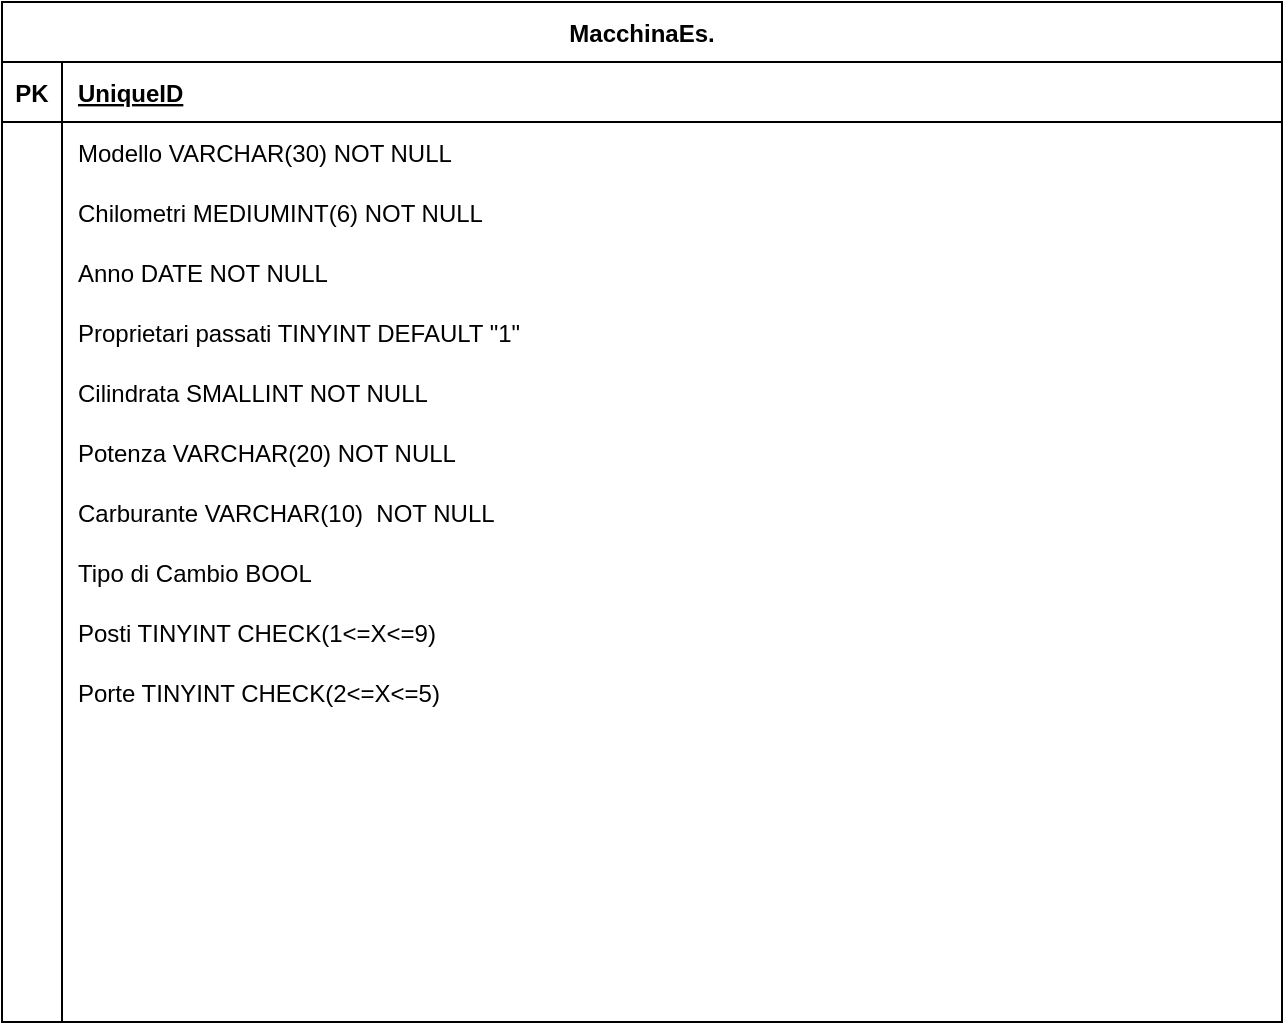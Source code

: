 <mxfile version="20.7.4" type="device"><diagram id="d5OR4c34_FB9h6SjNPyv" name="Pagina-1"><mxGraphModel dx="1434" dy="-405" grid="1" gridSize="10" guides="1" tooltips="1" connect="1" arrows="1" fold="1" page="1" pageScale="1" pageWidth="827" pageHeight="1169" math="0" shadow="0"><root><mxCell id="0"/><mxCell id="1" parent="0"/><mxCell id="ICKc6zWVy10_1CrG-UXs-1" value="MacchinaEs." style="shape=table;startSize=30;container=1;collapsible=1;childLayout=tableLayout;fixedRows=1;rowLines=0;fontStyle=1;align=center;resizeLast=1;" vertex="1" parent="1"><mxGeometry x="131" y="1200" width="640" height="510" as="geometry"/></mxCell><mxCell id="ICKc6zWVy10_1CrG-UXs-2" value="" style="shape=tableRow;horizontal=0;startSize=0;swimlaneHead=0;swimlaneBody=0;fillColor=none;collapsible=0;dropTarget=0;points=[[0,0.5],[1,0.5]];portConstraint=eastwest;top=0;left=0;right=0;bottom=1;" vertex="1" parent="ICKc6zWVy10_1CrG-UXs-1"><mxGeometry y="30" width="640" height="30" as="geometry"/></mxCell><mxCell id="ICKc6zWVy10_1CrG-UXs-3" value="PK" style="shape=partialRectangle;connectable=0;fillColor=none;top=0;left=0;bottom=0;right=0;fontStyle=1;overflow=hidden;" vertex="1" parent="ICKc6zWVy10_1CrG-UXs-2"><mxGeometry width="30" height="30" as="geometry"><mxRectangle width="30" height="30" as="alternateBounds"/></mxGeometry></mxCell><mxCell id="ICKc6zWVy10_1CrG-UXs-4" value="UniqueID" style="shape=partialRectangle;connectable=0;fillColor=none;top=0;left=0;bottom=0;right=0;align=left;spacingLeft=6;fontStyle=5;overflow=hidden;" vertex="1" parent="ICKc6zWVy10_1CrG-UXs-2"><mxGeometry x="30" width="610" height="30" as="geometry"><mxRectangle width="610" height="30" as="alternateBounds"/></mxGeometry></mxCell><mxCell id="ICKc6zWVy10_1CrG-UXs-5" value="" style="shape=tableRow;horizontal=0;startSize=0;swimlaneHead=0;swimlaneBody=0;fillColor=none;collapsible=0;dropTarget=0;points=[[0,0.5],[1,0.5]];portConstraint=eastwest;top=0;left=0;right=0;bottom=0;" vertex="1" parent="ICKc6zWVy10_1CrG-UXs-1"><mxGeometry y="60" width="640" height="30" as="geometry"/></mxCell><mxCell id="ICKc6zWVy10_1CrG-UXs-6" value="" style="shape=partialRectangle;connectable=0;fillColor=none;top=0;left=0;bottom=0;right=0;editable=1;overflow=hidden;" vertex="1" parent="ICKc6zWVy10_1CrG-UXs-5"><mxGeometry width="30" height="30" as="geometry"><mxRectangle width="30" height="30" as="alternateBounds"/></mxGeometry></mxCell><mxCell id="ICKc6zWVy10_1CrG-UXs-7" value="Modello VARCHAR(30) NOT NULL" style="shape=partialRectangle;connectable=0;fillColor=none;top=0;left=0;bottom=0;right=0;align=left;spacingLeft=6;overflow=hidden;" vertex="1" parent="ICKc6zWVy10_1CrG-UXs-5"><mxGeometry x="30" width="610" height="30" as="geometry"><mxRectangle width="610" height="30" as="alternateBounds"/></mxGeometry></mxCell><mxCell id="ICKc6zWVy10_1CrG-UXs-8" value="" style="shape=tableRow;horizontal=0;startSize=0;swimlaneHead=0;swimlaneBody=0;fillColor=none;collapsible=0;dropTarget=0;points=[[0,0.5],[1,0.5]];portConstraint=eastwest;top=0;left=0;right=0;bottom=0;" vertex="1" parent="ICKc6zWVy10_1CrG-UXs-1"><mxGeometry y="90" width="640" height="30" as="geometry"/></mxCell><mxCell id="ICKc6zWVy10_1CrG-UXs-9" value="" style="shape=partialRectangle;connectable=0;fillColor=none;top=0;left=0;bottom=0;right=0;editable=1;overflow=hidden;" vertex="1" parent="ICKc6zWVy10_1CrG-UXs-8"><mxGeometry width="30" height="30" as="geometry"><mxRectangle width="30" height="30" as="alternateBounds"/></mxGeometry></mxCell><mxCell id="ICKc6zWVy10_1CrG-UXs-10" value="Chilometri MEDIUMINT(6) NOT NULL" style="shape=partialRectangle;connectable=0;fillColor=none;top=0;left=0;bottom=0;right=0;align=left;spacingLeft=6;overflow=hidden;" vertex="1" parent="ICKc6zWVy10_1CrG-UXs-8"><mxGeometry x="30" width="610" height="30" as="geometry"><mxRectangle width="610" height="30" as="alternateBounds"/></mxGeometry></mxCell><mxCell id="ICKc6zWVy10_1CrG-UXs-11" value="" style="shape=tableRow;horizontal=0;startSize=0;swimlaneHead=0;swimlaneBody=0;fillColor=none;collapsible=0;dropTarget=0;points=[[0,0.5],[1,0.5]];portConstraint=eastwest;top=0;left=0;right=0;bottom=0;" vertex="1" parent="ICKc6zWVy10_1CrG-UXs-1"><mxGeometry y="120" width="640" height="30" as="geometry"/></mxCell><mxCell id="ICKc6zWVy10_1CrG-UXs-12" value="" style="shape=partialRectangle;connectable=0;fillColor=none;top=0;left=0;bottom=0;right=0;editable=1;overflow=hidden;" vertex="1" parent="ICKc6zWVy10_1CrG-UXs-11"><mxGeometry width="30" height="30" as="geometry"><mxRectangle width="30" height="30" as="alternateBounds"/></mxGeometry></mxCell><mxCell id="ICKc6zWVy10_1CrG-UXs-13" value="Anno DATE NOT NULL" style="shape=partialRectangle;connectable=0;fillColor=none;top=0;left=0;bottom=0;right=0;align=left;spacingLeft=6;overflow=hidden;" vertex="1" parent="ICKc6zWVy10_1CrG-UXs-11"><mxGeometry x="30" width="610" height="30" as="geometry"><mxRectangle width="610" height="30" as="alternateBounds"/></mxGeometry></mxCell><mxCell id="ICKc6zWVy10_1CrG-UXs-19" value="" style="shape=tableRow;horizontal=0;startSize=0;swimlaneHead=0;swimlaneBody=0;fillColor=none;collapsible=0;dropTarget=0;points=[[0,0.5],[1,0.5]];portConstraint=eastwest;top=0;left=0;right=0;bottom=0;" vertex="1" parent="ICKc6zWVy10_1CrG-UXs-1"><mxGeometry y="150" width="640" height="30" as="geometry"/></mxCell><mxCell id="ICKc6zWVy10_1CrG-UXs-20" value="" style="shape=partialRectangle;connectable=0;fillColor=none;top=0;left=0;bottom=0;right=0;editable=1;overflow=hidden;" vertex="1" parent="ICKc6zWVy10_1CrG-UXs-19"><mxGeometry width="30" height="30" as="geometry"><mxRectangle width="30" height="30" as="alternateBounds"/></mxGeometry></mxCell><mxCell id="ICKc6zWVy10_1CrG-UXs-21" value="Proprietari passati TINYINT DEFAULT &quot;1&quot;" style="shape=partialRectangle;connectable=0;fillColor=none;top=0;left=0;bottom=0;right=0;align=left;spacingLeft=6;overflow=hidden;" vertex="1" parent="ICKc6zWVy10_1CrG-UXs-19"><mxGeometry x="30" width="610" height="30" as="geometry"><mxRectangle width="610" height="30" as="alternateBounds"/></mxGeometry></mxCell><mxCell id="ICKc6zWVy10_1CrG-UXs-23" value="" style="shape=tableRow;horizontal=0;startSize=0;swimlaneHead=0;swimlaneBody=0;fillColor=none;collapsible=0;dropTarget=0;points=[[0,0.5],[1,0.5]];portConstraint=eastwest;top=0;left=0;right=0;bottom=0;" vertex="1" parent="ICKc6zWVy10_1CrG-UXs-1"><mxGeometry y="180" width="640" height="30" as="geometry"/></mxCell><mxCell id="ICKc6zWVy10_1CrG-UXs-24" value="" style="shape=partialRectangle;connectable=0;fillColor=none;top=0;left=0;bottom=0;right=0;editable=1;overflow=hidden;" vertex="1" parent="ICKc6zWVy10_1CrG-UXs-23"><mxGeometry width="30" height="30" as="geometry"><mxRectangle width="30" height="30" as="alternateBounds"/></mxGeometry></mxCell><mxCell id="ICKc6zWVy10_1CrG-UXs-25" value="Cilindrata SMALLINT NOT NULL" style="shape=partialRectangle;connectable=0;fillColor=none;top=0;left=0;bottom=0;right=0;align=left;spacingLeft=6;overflow=hidden;" vertex="1" parent="ICKc6zWVy10_1CrG-UXs-23"><mxGeometry x="30" width="610" height="30" as="geometry"><mxRectangle width="610" height="30" as="alternateBounds"/></mxGeometry></mxCell><mxCell id="ICKc6zWVy10_1CrG-UXs-27" value="" style="shape=tableRow;horizontal=0;startSize=0;swimlaneHead=0;swimlaneBody=0;fillColor=none;collapsible=0;dropTarget=0;points=[[0,0.5],[1,0.5]];portConstraint=eastwest;top=0;left=0;right=0;bottom=0;" vertex="1" parent="ICKc6zWVy10_1CrG-UXs-1"><mxGeometry y="210" width="640" height="30" as="geometry"/></mxCell><mxCell id="ICKc6zWVy10_1CrG-UXs-28" value="" style="shape=partialRectangle;connectable=0;fillColor=none;top=0;left=0;bottom=0;right=0;editable=1;overflow=hidden;" vertex="1" parent="ICKc6zWVy10_1CrG-UXs-27"><mxGeometry width="30" height="30" as="geometry"><mxRectangle width="30" height="30" as="alternateBounds"/></mxGeometry></mxCell><mxCell id="ICKc6zWVy10_1CrG-UXs-29" value="Potenza VARCHAR(20) NOT NULL" style="shape=partialRectangle;connectable=0;fillColor=none;top=0;left=0;bottom=0;right=0;align=left;spacingLeft=6;overflow=hidden;" vertex="1" parent="ICKc6zWVy10_1CrG-UXs-27"><mxGeometry x="30" width="610" height="30" as="geometry"><mxRectangle width="610" height="30" as="alternateBounds"/></mxGeometry></mxCell><mxCell id="ICKc6zWVy10_1CrG-UXs-32" value="" style="shape=tableRow;horizontal=0;startSize=0;swimlaneHead=0;swimlaneBody=0;fillColor=none;collapsible=0;dropTarget=0;points=[[0,0.5],[1,0.5]];portConstraint=eastwest;top=0;left=0;right=0;bottom=0;" vertex="1" parent="ICKc6zWVy10_1CrG-UXs-1"><mxGeometry y="240" width="640" height="30" as="geometry"/></mxCell><mxCell id="ICKc6zWVy10_1CrG-UXs-33" value="" style="shape=partialRectangle;connectable=0;fillColor=none;top=0;left=0;bottom=0;right=0;editable=1;overflow=hidden;" vertex="1" parent="ICKc6zWVy10_1CrG-UXs-32"><mxGeometry width="30" height="30" as="geometry"><mxRectangle width="30" height="30" as="alternateBounds"/></mxGeometry></mxCell><mxCell id="ICKc6zWVy10_1CrG-UXs-34" value="Carburante VARCHAR(10)  NOT NULL" style="shape=partialRectangle;connectable=0;fillColor=none;top=0;left=0;bottom=0;right=0;align=left;spacingLeft=6;overflow=hidden;" vertex="1" parent="ICKc6zWVy10_1CrG-UXs-32"><mxGeometry x="30" width="610" height="30" as="geometry"><mxRectangle width="610" height="30" as="alternateBounds"/></mxGeometry></mxCell><mxCell id="ICKc6zWVy10_1CrG-UXs-36" value="" style="shape=tableRow;horizontal=0;startSize=0;swimlaneHead=0;swimlaneBody=0;fillColor=none;collapsible=0;dropTarget=0;points=[[0,0.5],[1,0.5]];portConstraint=eastwest;top=0;left=0;right=0;bottom=0;" vertex="1" parent="ICKc6zWVy10_1CrG-UXs-1"><mxGeometry y="270" width="640" height="30" as="geometry"/></mxCell><mxCell id="ICKc6zWVy10_1CrG-UXs-37" value="" style="shape=partialRectangle;connectable=0;fillColor=none;top=0;left=0;bottom=0;right=0;editable=1;overflow=hidden;" vertex="1" parent="ICKc6zWVy10_1CrG-UXs-36"><mxGeometry width="30" height="30" as="geometry"><mxRectangle width="30" height="30" as="alternateBounds"/></mxGeometry></mxCell><mxCell id="ICKc6zWVy10_1CrG-UXs-38" value="Tipo di Cambio BOOL" style="shape=partialRectangle;connectable=0;fillColor=none;top=0;left=0;bottom=0;right=0;align=left;spacingLeft=6;overflow=hidden;" vertex="1" parent="ICKc6zWVy10_1CrG-UXs-36"><mxGeometry x="30" width="610" height="30" as="geometry"><mxRectangle width="610" height="30" as="alternateBounds"/></mxGeometry></mxCell><mxCell id="ICKc6zWVy10_1CrG-UXs-40" value="" style="shape=tableRow;horizontal=0;startSize=0;swimlaneHead=0;swimlaneBody=0;fillColor=none;collapsible=0;dropTarget=0;points=[[0,0.5],[1,0.5]];portConstraint=eastwest;top=0;left=0;right=0;bottom=0;" vertex="1" parent="ICKc6zWVy10_1CrG-UXs-1"><mxGeometry y="300" width="640" height="30" as="geometry"/></mxCell><mxCell id="ICKc6zWVy10_1CrG-UXs-41" value="" style="shape=partialRectangle;connectable=0;fillColor=none;top=0;left=0;bottom=0;right=0;editable=1;overflow=hidden;" vertex="1" parent="ICKc6zWVy10_1CrG-UXs-40"><mxGeometry width="30" height="30" as="geometry"><mxRectangle width="30" height="30" as="alternateBounds"/></mxGeometry></mxCell><mxCell id="ICKc6zWVy10_1CrG-UXs-42" value="Posti TINYINT CHECK(1&lt;=X&lt;=9)" style="shape=partialRectangle;connectable=0;fillColor=none;top=0;left=0;bottom=0;right=0;align=left;spacingLeft=6;overflow=hidden;" vertex="1" parent="ICKc6zWVy10_1CrG-UXs-40"><mxGeometry x="30" width="610" height="30" as="geometry"><mxRectangle width="610" height="30" as="alternateBounds"/></mxGeometry></mxCell><mxCell id="ICKc6zWVy10_1CrG-UXs-44" value="" style="shape=tableRow;horizontal=0;startSize=0;swimlaneHead=0;swimlaneBody=0;fillColor=none;collapsible=0;dropTarget=0;points=[[0,0.5],[1,0.5]];portConstraint=eastwest;top=0;left=0;right=0;bottom=0;" vertex="1" parent="ICKc6zWVy10_1CrG-UXs-1"><mxGeometry y="330" width="640" height="30" as="geometry"/></mxCell><mxCell id="ICKc6zWVy10_1CrG-UXs-45" value="" style="shape=partialRectangle;connectable=0;fillColor=none;top=0;left=0;bottom=0;right=0;editable=1;overflow=hidden;" vertex="1" parent="ICKc6zWVy10_1CrG-UXs-44"><mxGeometry width="30" height="30" as="geometry"><mxRectangle width="30" height="30" as="alternateBounds"/></mxGeometry></mxCell><mxCell id="ICKc6zWVy10_1CrG-UXs-46" value="Porte TINYINT CHECK(2&lt;=X&lt;=5)" style="shape=partialRectangle;connectable=0;fillColor=none;top=0;left=0;bottom=0;right=0;align=left;spacingLeft=6;overflow=hidden;" vertex="1" parent="ICKc6zWVy10_1CrG-UXs-44"><mxGeometry x="30" width="610" height="30" as="geometry"><mxRectangle width="610" height="30" as="alternateBounds"/></mxGeometry></mxCell><mxCell id="ICKc6zWVy10_1CrG-UXs-48" value="" style="shape=tableRow;horizontal=0;startSize=0;swimlaneHead=0;swimlaneBody=0;fillColor=none;collapsible=0;dropTarget=0;points=[[0,0.5],[1,0.5]];portConstraint=eastwest;top=0;left=0;right=0;bottom=0;" vertex="1" parent="ICKc6zWVy10_1CrG-UXs-1"><mxGeometry y="360" width="640" height="30" as="geometry"/></mxCell><mxCell id="ICKc6zWVy10_1CrG-UXs-49" value="" style="shape=partialRectangle;connectable=0;fillColor=none;top=0;left=0;bottom=0;right=0;editable=1;overflow=hidden;" vertex="1" parent="ICKc6zWVy10_1CrG-UXs-48"><mxGeometry width="30" height="30" as="geometry"><mxRectangle width="30" height="30" as="alternateBounds"/></mxGeometry></mxCell><mxCell id="ICKc6zWVy10_1CrG-UXs-50" value="" style="shape=partialRectangle;connectable=0;fillColor=none;top=0;left=0;bottom=0;right=0;align=left;spacingLeft=6;overflow=hidden;" vertex="1" parent="ICKc6zWVy10_1CrG-UXs-48"><mxGeometry x="30" width="610" height="30" as="geometry"><mxRectangle width="610" height="30" as="alternateBounds"/></mxGeometry></mxCell><mxCell id="ICKc6zWVy10_1CrG-UXs-52" value="" style="shape=tableRow;horizontal=0;startSize=0;swimlaneHead=0;swimlaneBody=0;fillColor=none;collapsible=0;dropTarget=0;points=[[0,0.5],[1,0.5]];portConstraint=eastwest;top=0;left=0;right=0;bottom=0;" vertex="1" parent="ICKc6zWVy10_1CrG-UXs-1"><mxGeometry y="390" width="640" height="30" as="geometry"/></mxCell><mxCell id="ICKc6zWVy10_1CrG-UXs-53" value="" style="shape=partialRectangle;connectable=0;fillColor=none;top=0;left=0;bottom=0;right=0;editable=1;overflow=hidden;" vertex="1" parent="ICKc6zWVy10_1CrG-UXs-52"><mxGeometry width="30" height="30" as="geometry"><mxRectangle width="30" height="30" as="alternateBounds"/></mxGeometry></mxCell><mxCell id="ICKc6zWVy10_1CrG-UXs-54" value="" style="shape=partialRectangle;connectable=0;fillColor=none;top=0;left=0;bottom=0;right=0;align=left;spacingLeft=6;overflow=hidden;" vertex="1" parent="ICKc6zWVy10_1CrG-UXs-52"><mxGeometry x="30" width="610" height="30" as="geometry"><mxRectangle width="610" height="30" as="alternateBounds"/></mxGeometry></mxCell><mxCell id="ICKc6zWVy10_1CrG-UXs-56" value="" style="shape=tableRow;horizontal=0;startSize=0;swimlaneHead=0;swimlaneBody=0;fillColor=none;collapsible=0;dropTarget=0;points=[[0,0.5],[1,0.5]];portConstraint=eastwest;top=0;left=0;right=0;bottom=0;" vertex="1" parent="ICKc6zWVy10_1CrG-UXs-1"><mxGeometry y="420" width="640" height="30" as="geometry"/></mxCell><mxCell id="ICKc6zWVy10_1CrG-UXs-57" value="" style="shape=partialRectangle;connectable=0;fillColor=none;top=0;left=0;bottom=0;right=0;editable=1;overflow=hidden;" vertex="1" parent="ICKc6zWVy10_1CrG-UXs-56"><mxGeometry width="30" height="30" as="geometry"><mxRectangle width="30" height="30" as="alternateBounds"/></mxGeometry></mxCell><mxCell id="ICKc6zWVy10_1CrG-UXs-58" value="" style="shape=partialRectangle;connectable=0;fillColor=none;top=0;left=0;bottom=0;right=0;align=left;spacingLeft=6;overflow=hidden;" vertex="1" parent="ICKc6zWVy10_1CrG-UXs-56"><mxGeometry x="30" width="610" height="30" as="geometry"><mxRectangle width="610" height="30" as="alternateBounds"/></mxGeometry></mxCell><mxCell id="ICKc6zWVy10_1CrG-UXs-60" value="" style="shape=tableRow;horizontal=0;startSize=0;swimlaneHead=0;swimlaneBody=0;fillColor=none;collapsible=0;dropTarget=0;points=[[0,0.5],[1,0.5]];portConstraint=eastwest;top=0;left=0;right=0;bottom=0;" vertex="1" parent="ICKc6zWVy10_1CrG-UXs-1"><mxGeometry y="450" width="640" height="30" as="geometry"/></mxCell><mxCell id="ICKc6zWVy10_1CrG-UXs-61" value="" style="shape=partialRectangle;connectable=0;fillColor=none;top=0;left=0;bottom=0;right=0;editable=1;overflow=hidden;" vertex="1" parent="ICKc6zWVy10_1CrG-UXs-60"><mxGeometry width="30" height="30" as="geometry"><mxRectangle width="30" height="30" as="alternateBounds"/></mxGeometry></mxCell><mxCell id="ICKc6zWVy10_1CrG-UXs-62" value="" style="shape=partialRectangle;connectable=0;fillColor=none;top=0;left=0;bottom=0;right=0;align=left;spacingLeft=6;overflow=hidden;" vertex="1" parent="ICKc6zWVy10_1CrG-UXs-60"><mxGeometry x="30" width="610" height="30" as="geometry"><mxRectangle width="610" height="30" as="alternateBounds"/></mxGeometry></mxCell><mxCell id="ICKc6zWVy10_1CrG-UXs-64" value="" style="shape=tableRow;horizontal=0;startSize=0;swimlaneHead=0;swimlaneBody=0;fillColor=none;collapsible=0;dropTarget=0;points=[[0,0.5],[1,0.5]];portConstraint=eastwest;top=0;left=0;right=0;bottom=0;" vertex="1" parent="ICKc6zWVy10_1CrG-UXs-1"><mxGeometry y="480" width="640" height="30" as="geometry"/></mxCell><mxCell id="ICKc6zWVy10_1CrG-UXs-65" value="" style="shape=partialRectangle;connectable=0;fillColor=none;top=0;left=0;bottom=0;right=0;editable=1;overflow=hidden;" vertex="1" parent="ICKc6zWVy10_1CrG-UXs-64"><mxGeometry width="30" height="30" as="geometry"><mxRectangle width="30" height="30" as="alternateBounds"/></mxGeometry></mxCell><mxCell id="ICKc6zWVy10_1CrG-UXs-66" value="" style="shape=partialRectangle;connectable=0;fillColor=none;top=0;left=0;bottom=0;right=0;align=left;spacingLeft=6;overflow=hidden;" vertex="1" parent="ICKc6zWVy10_1CrG-UXs-64"><mxGeometry x="30" width="610" height="30" as="geometry"><mxRectangle width="610" height="30" as="alternateBounds"/></mxGeometry></mxCell></root></mxGraphModel></diagram></mxfile>